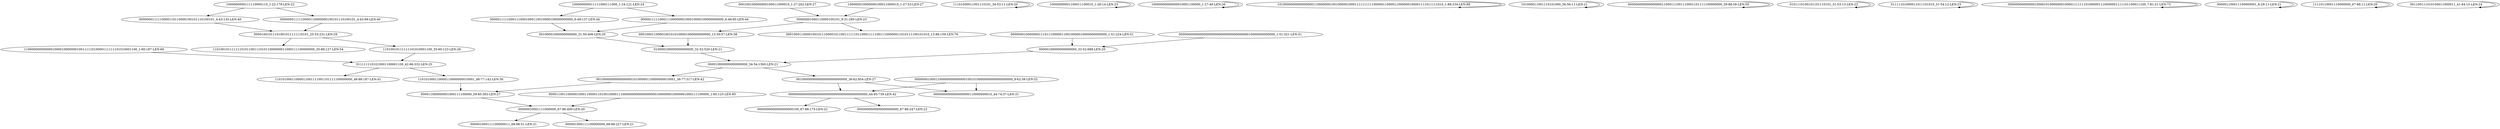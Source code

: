 digraph G {
    "000000010000000111011100000110010000010000000000000_1-51:224-LEN:51" -> "00000100000000000000_33-52:689-LEN:20";
    "00010001100001001010100001000000000000_13-50:57-LEN:38" -> "010000100000000000000_32-52:520-LEN:21";
    "000000000000000000000000000000000000000000_44-85:739-LEN:42" -> "0000000000000000000000_67-88:247-LEN:22";
    "000000000000000000000000000000000000000000_44-85:739-LEN:42" -> "0000000000000000000100_67-88:175-LEN:22";
    "00000001000110000100101_9-31:285-LEN:23" -> "00010001100001001010100001000000000000_13-50:57-LEN:38";
    "00000001000110000100101_9-31:285-LEN:23" -> "0001000110000100101110000101100111111011000111110011100000011010111100101010_13-88:159-LEN:76";
    "001000000000000000010100000110000000010001_36-77:317-LEN:42" -> "000011000000001000111100000_59-85:363-LEN:27";
    "0000110011000001000110000110100100001110000000000000000001000000010000001000111100000_1-85:125-LEN:85" -> "00000010001111000000_67-86:400-LEN:20";
    "0000000111110000110000000100101110100101_4-43:99-LEN:40" -> "00001001011101001011111110101_25-53:231-LEN:29";
    "11101000011001110101_34-53:11-LEN:20" -> "11101000011001110101_34-53:11-LEN:20";
    "10000000001100011100010_1-26:14-LEN:23" -> "10000000001100011100010_1-26:14-LEN:23";
    "00001001011101001011111110101_25-53:231-LEN:29" -> "110100101111111010110011101011000000011000111100000000_35-88:127-LEN:54";
    "00001001011101001011111110101_25-53:231-LEN:29" -> "11010010111111101010001100_35-60:123-LEN:26";
    "110101000110000110000000010001_48-77:142-LEN:30" -> "000011000000001000111100000_59-85:363-LEN:27";
    "001000000000000000000000000_36-62:854-LEN:27" -> "000000000000000000000000000000000000000000_44-85:739-LEN:42";
    "001000000000000000000000000_36-62:854-LEN:27" -> "0000000000000000000110000000010_44-74:37-LEN:31";
    "000011000000001000111100000_59-85:363-LEN:27" -> "00000010001111000000_67-86:400-LEN:20";
    "10000000000000010001100000_1-27:40-LEN:26" -> "10000000000000010001100000_1-27:40-LEN:26";
    "1000000000111110000110_1-22:179-LEN:22" -> "0000000111110000110000000100101110100101_4-43:99-LEN:40";
    "1000000000111110000110_1-22:179-LEN:22" -> "0000000111110000110110000100101110100101_4-43:135-LEN:40";
    "1010000000000000000110000000100100000100011111111110000011000011000000100001111011111010_1-88:234-LEN:88" -> "1010000000000000000110000000100100000100011111111110000011000011000000100001111011111010_1-88:234-LEN:88";
    "00000111110001110000000100010000100000000000_6-49:95-LEN:44" -> "00100001000000000000_31-50:406-LEN:20";
    "0000000111110000110110000100101110100101_4-43:135-LEN:40" -> "00001001011101001011111110101_25-53:231-LEN:29";
    "0000000100011000000000000001001010000000000000000000_9-62:38-LEN:52" -> "000000000000000000000000000000000000000000_44-85:739-LEN:42";
    "0000000100011000000000000001001010000000000000000000_9-62:38-LEN:52" -> "0000000000000000000110000000010_44-74:37-LEN:31";
    "000000000000000000000000000000000000010000000000000_1-51:321-LEN:51" -> "00000100000000000000_33-52:689-LEN:20";
    "0111111101010001100001100_42-66:332-LEN:25" -> "110101000110000110000000010001_48-77:142-LEN:30";
    "0111111101010001100001100_42-66:332-LEN:25" -> "11010100011000011001111001101111100000000_48-88:187-LEN:41";
    "100000000011111000111000_1-24:121-LEN:24" -> "00000111110001110000000100010000100000000000_6-49:95-LEN:44";
    "100000000011111000111000_1-24:121-LEN:24" -> "00000111110001110001000110010000100000000000_6-49:137-LEN:44";
    "11010010111111101010001100_35-60:123-LEN:26" -> "0111111101010001100001100_42-66:332-LEN:25";
    "00000100000000000000_33-52:689-LEN:20" -> "000010000000000000000_34-54:1360-LEN:21";
    "101000011001110101000_36-56:11-LEN:21" -> "101000011001110101000_36-56:11-LEN:21";
    "00000000000000000011000111001110001101111100000000_39-88:58-LEN:50" -> "00000000000000000011000111001110001101111100000000_39-88:58-LEN:50";
    "110000000000000100001000000010011111010000111111101010001100_1-60:187-LEN:60" -> "0111111101010001100001100_42-66:332-LEN:25";
    "00100001000000000000_31-50:406-LEN:20" -> "010000100000000000000_32-52:520-LEN:21";
    "100000010000000100011000010_1-27:53-LEN:27" -> "00000001000110000100101_9-31:285-LEN:23";
    "0101110100101101110101_31-53:13-LEN:22" -> "0101110100101101110101_31-53:13-LEN:22";
    "00000111110001110001000110010000100000000000_6-49:137-LEN:44" -> "00100001000000000000_31-50:406-LEN:20";
    "010000100000000000000_32-52:520-LEN:21" -> "000010000000000000000_34-54:1360-LEN:21";
    "00000010001111000000_67-86:400-LEN:20" -> "000001000111100000011_68-88:51-LEN:21";
    "00000010001111000000_67-86:400-LEN:20" -> "000001000111100000000_68-88:227-LEN:21";
    "01111101000011011101010_31-54:12-LEN:23" -> "01111101000011011101010_31-54:12-LEN:23";
    "0000000000000010000101000000010000111111101000001110000001111101100011100_7-81:21-LEN:73" -> "0000000000000010000101000000010000111111101000001110000001111101100011100_7-81:21-LEN:73";
    "000100100000000100011000010_1-27:202-LEN:27" -> "00000001000110000100101_9-31:285-LEN:23";
    "000001100011100000001_6-29:11-LEN:21" -> "000001100011100000001_6-29:11-LEN:21";
    "11110110001110000000_67-86:11-LEN:20" -> "11110110001110000000_67-86:11-LEN:20";
    "000010000000000000000_34-54:1360-LEN:21" -> "001000000000000000010100000110000000010001_36-77:317-LEN:42";
    "000010000000000000000_34-54:1360-LEN:21" -> "001000000000000000000000000_36-62:854-LEN:27";
    "001100111010100011000011_41-64:15-LEN:24" -> "001100111010100011000011_41-64:15-LEN:24";
}
